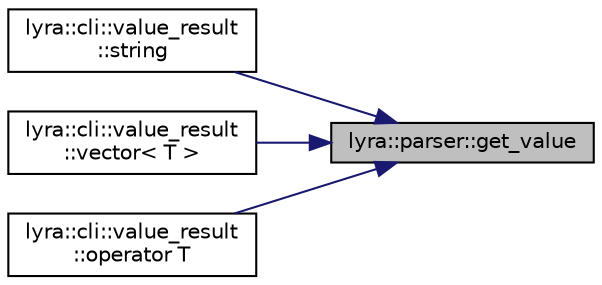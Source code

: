 digraph "lyra::parser::get_value"
{
 // INTERACTIVE_SVG=YES
 // LATEX_PDF_SIZE
  edge [fontname="Helvetica",fontsize="10",labelfontname="Helvetica",labelfontsize="10"];
  node [fontname="Helvetica",fontsize="10",shape=record];
  rankdir="RL";
  Node1 [label="lyra::parser::get_value",height=0.2,width=0.4,color="black", fillcolor="grey75", style="filled", fontcolor="black",tooltip=" "];
  Node1 -> Node2 [dir="back",color="midnightblue",fontsize="10",style="solid",fontname="Helvetica"];
  Node2 [label="lyra::cli::value_result\l::string",height=0.2,width=0.4,color="black", fillcolor="white", style="filled",URL="$structlyra_1_1cli_1_1value__result.html#a5fda74afcb3f9ddecd85b3a45c22cd4a",tooltip=" "];
  Node1 -> Node3 [dir="back",color="midnightblue",fontsize="10",style="solid",fontname="Helvetica"];
  Node3 [label="lyra::cli::value_result\l::vector\< T \>",height=0.2,width=0.4,color="black", fillcolor="white", style="filled",URL="$structlyra_1_1cli_1_1value__result.html#a80b92a4ebb7039021857a0be7d5de84f",tooltip=" "];
  Node1 -> Node4 [dir="back",color="midnightblue",fontsize="10",style="solid",fontname="Helvetica"];
  Node4 [label="lyra::cli::value_result\l::operator T",height=0.2,width=0.4,color="black", fillcolor="white", style="filled",URL="$structlyra_1_1cli_1_1value__result.html#a79f4f8d883e887deff88eb2559a636e8",tooltip=" "];
}
